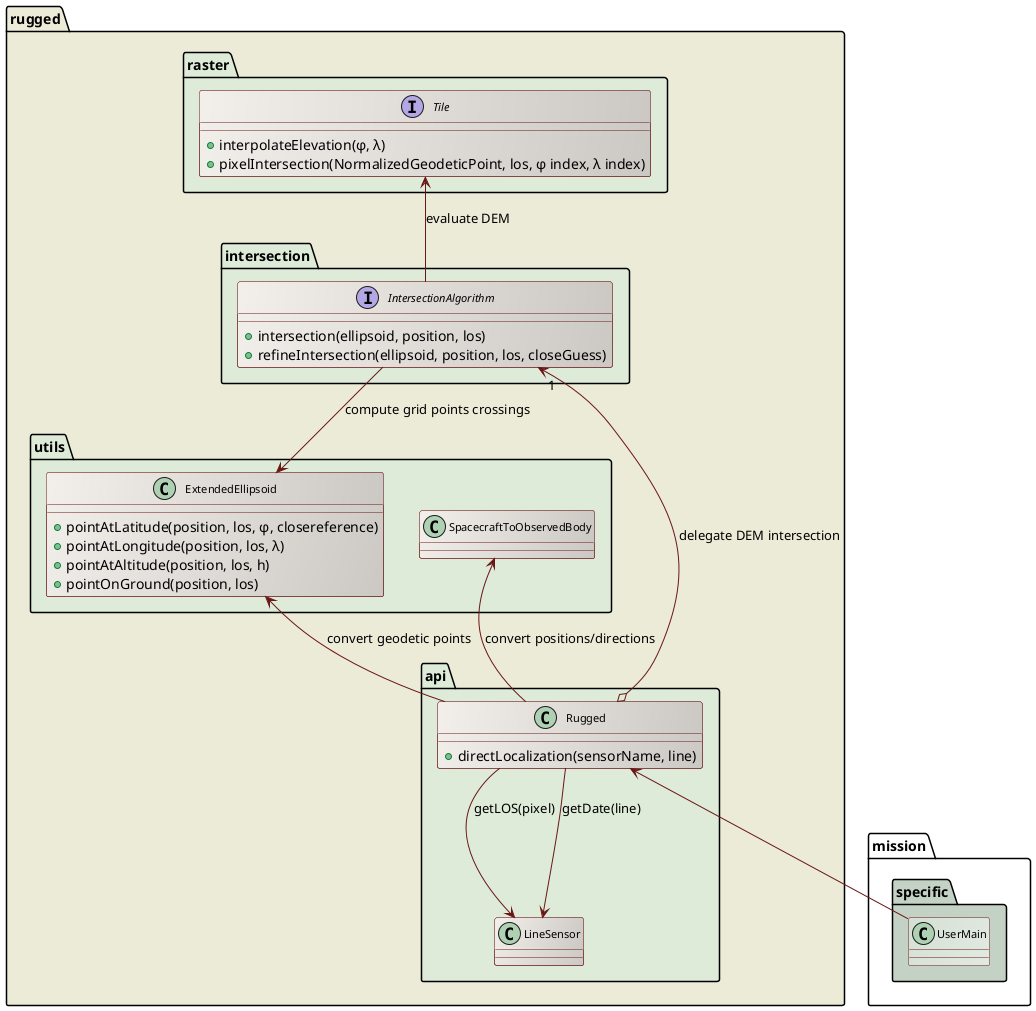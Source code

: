 ' Copyright 2013-2014 CS Systèmes d'Information
' Licensed to CS Systèmes d'Information (CS) under one or more
' contributor license agreements.  See the NOTICE file distributed with
' this work for additional information regarding copyright ownership.
' CS licenses this file to You under the Apache License, Version 2.0
' (the "License"); you may not use this file except in compliance with
' the License.  You may obtain a copy of the License at
'
'   http://www.apache.org/licenses/LICENSE-2.0
'
' Unless required by applicable law or agreed to in writing, software
' distributed under the License is distributed on an "AS IS" BASIS,
' WITHOUT WARRANTIES OR CONDITIONS OF ANY KIND, either express or implied.
' See the License for the specific language governing permissions and
' limitations under the License.

@startuml

  skinparam svek                  true
  skinparam ClassBackgroundColor  #F3EFEB/CCC9C5
  skinparam ClassArrowColor       #691616
  skinparam ClassBorderColor      #691616
  skinparam NoteBackgroundColor   #F3EFEB
  skinparam NoteBorderColor       #691616
  skinparam NoteFontColor         #691616
  skinparam ClassFontSize         11

  package rugged #ECEBD8 {

    package raster #DDEBD8 {
      interface Tile {
        +interpolateElevation(φ, λ)
        +pixelIntersection(NormalizedGeodeticPoint, los, φ index, λ index)
      }
    }

    package intersection #DDEBD8 {
      interface IntersectionAlgorithm {
        +intersection(ellipsoid, position, los)
        +refineIntersection(ellipsoid, position, los, closeGuess)
      }
      Tile <-- IntersectionAlgorithm : evaluate DEM
    }

    package utils #DDEBD8 {

      class ExtendedEllipsoid {
        +pointAtLatitude(position, los, φ, closereference)
        +pointAtLongitude(position, los, λ)
        +pointAtAltitude(position, los, h)
        +pointOnGround(position, los)
      }
      class SpacecraftToObservedBody
      IntersectionAlgorithm --> ExtendedEllipsoid : compute grid points crossings
    }

    package api #DDEBD8 {
      class Rugged {
        +directLocalization(sensorName, line)
      }
      class LineSensor
      IntersectionAlgorithm "1" <--o Rugged : delegate DEM intersection
      ExtendedEllipsoid <-- Rugged : convert geodetic points
      Rugged --> LineSensor : getLOS(pixel)
      Rugged --> LineSensor : getDate(line)
      SpacecraftToObservedBody <-- Rugged : convert positions/directions
    }

  }

  package mission.specific #C4D2C5 {
    class UserMain #D5E0D5/E2EBE2
    Rugged              <-- UserMain
  }

@enduml
